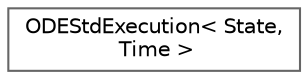 digraph "Graphical Class Hierarchy"
{
 // LATEX_PDF_SIZE
  bgcolor="transparent";
  edge [fontname=Helvetica,fontsize=10,labelfontname=Helvetica,labelfontsize=10];
  node [fontname=Helvetica,fontsize=10,shape=box,height=0.2,width=0.4];
  rankdir="LR";
  Node0 [id="Node000000",label="ODEStdExecution\< State,\l Time \>",height=0.2,width=0.4,color="grey40", fillcolor="white", style="filled",URL="$class_o_d_e_std_execution.html",tooltip="Example: Parallel ODE integration using std::execution policies."];
}
